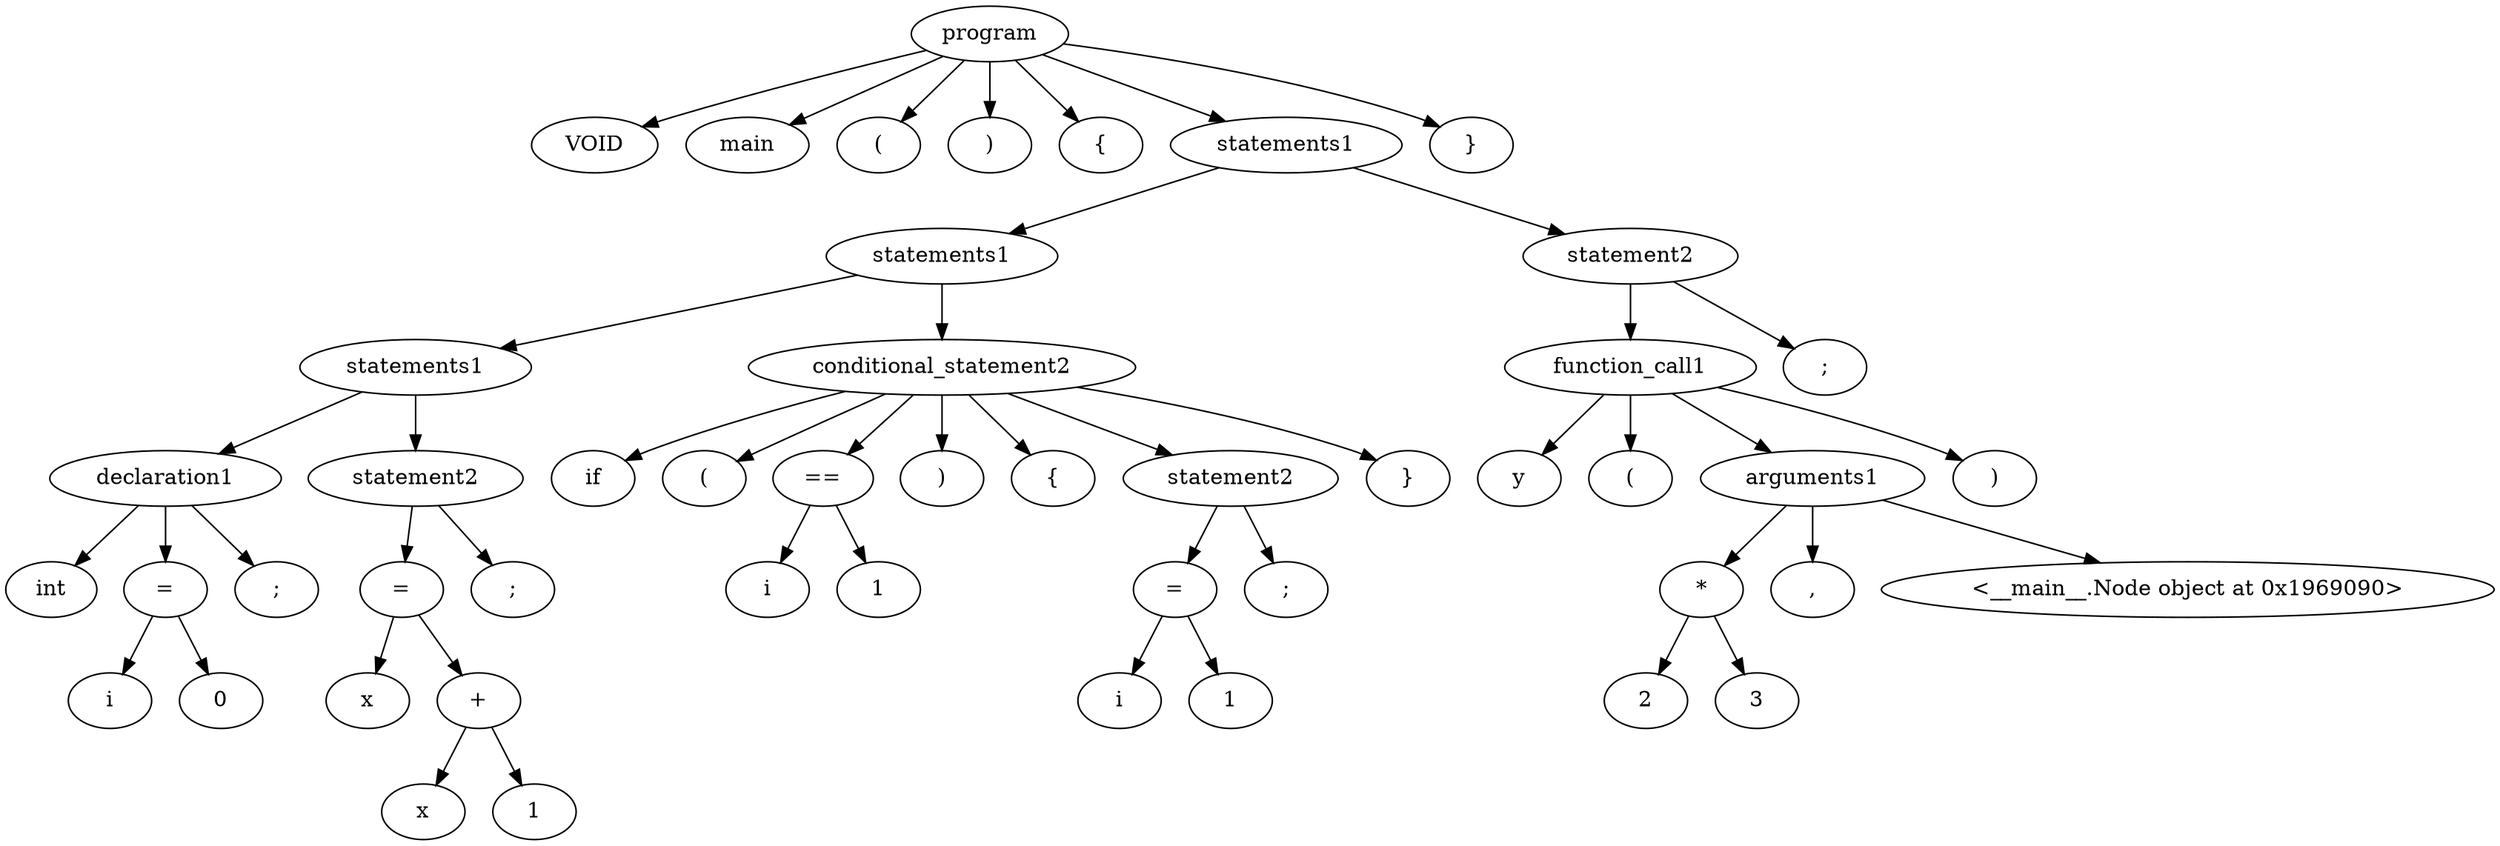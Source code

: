 strict digraph graphname {

0 [label="program"]
1 [label=" VOID "]; 
0 -> 1 ; 
2 [label=" main "]; 
0 -> 2 ; 
3 [label=" ( "]; 
0 -> 3 ; 
4 [label=" ) "]; 
0 -> 4 ; 
5 [label=" { "]; 
0 -> 5 ; 
6 [label=" statements1 "]; 
0 -> 6 ; 
7 [label=" statements1 "]; 
6 -> 7 ; 
8 [label=" statements1 "]; 
7 -> 8 ; 
9 [label=" declaration1 "]; 
8 -> 9 ; 
10 [label=" int "]; 
9 -> 10 ; 
11 [label=" = "]; 
9 -> 11 ; 
12 [label=" i "]; 
11 -> 12 ; 
13 [label=" 0 "]; 
11 -> 13 ; 
14 [label=" ; "]; 
9 -> 14 ; 
15 [label=" statement2 "]; 
8 -> 15 ; 
16 [label=" = "]; 
15 -> 16 ; 
17 [label=" x "]; 
16 -> 17 ; 
18 [label=" + "]; 
16 -> 18 ; 
19 [label=" x "]; 
18 -> 19 ; 
20 [label=" 1 "]; 
18 -> 20 ; 
21 [label=" ; "]; 
15 -> 21 ; 
22 [label=" conditional_statement2 "]; 
7 -> 22 ; 
23 [label=" if "]; 
22 -> 23 ; 
24 [label=" ( "]; 
22 -> 24 ; 
25 [label=" == "]; 
22 -> 25 ; 
26 [label=" i "]; 
25 -> 26 ; 
27 [label=" 1 "]; 
25 -> 27 ; 
28 [label=" ) "]; 
22 -> 28 ; 
29 [label=" { "]; 
22 -> 29 ; 
30 [label=" statement2 "]; 
22 -> 30 ; 
31 [label=" = "]; 
30 -> 31 ; 
32 [label=" i "]; 
31 -> 32 ; 
33 [label=" 1 "]; 
31 -> 33 ; 
34 [label=" ; "]; 
30 -> 34 ; 
35 [label=" } "]; 
22 -> 35 ; 
36 [label=" statement2 "]; 
6 -> 36 ; 
37 [label=" function_call1 "]; 
36 -> 37 ; 
38 [label=" y "]; 
37 -> 38 ; 
39 [label=" ( "]; 
37 -> 39 ; 
40 [label=" arguments1 "]; 
37 -> 40 ; 
41 [label=" * "]; 
40 -> 41 ; 
42 [label=" 2 "]; 
41 -> 42 ; 
43 [label=" 3 "]; 
41 -> 43 ; 
44 [label=" , "]; 
40 -> 44 ; 
45 [label=" <__main__.Node object at 0x1969090> "]; 
40 -> 45 ; 
46 [label=" ) "]; 
37 -> 46 ; 
47 [label=" ; "]; 
36 -> 47 ; 
48 [label=" } "]; 
0 -> 48 ; 


}
